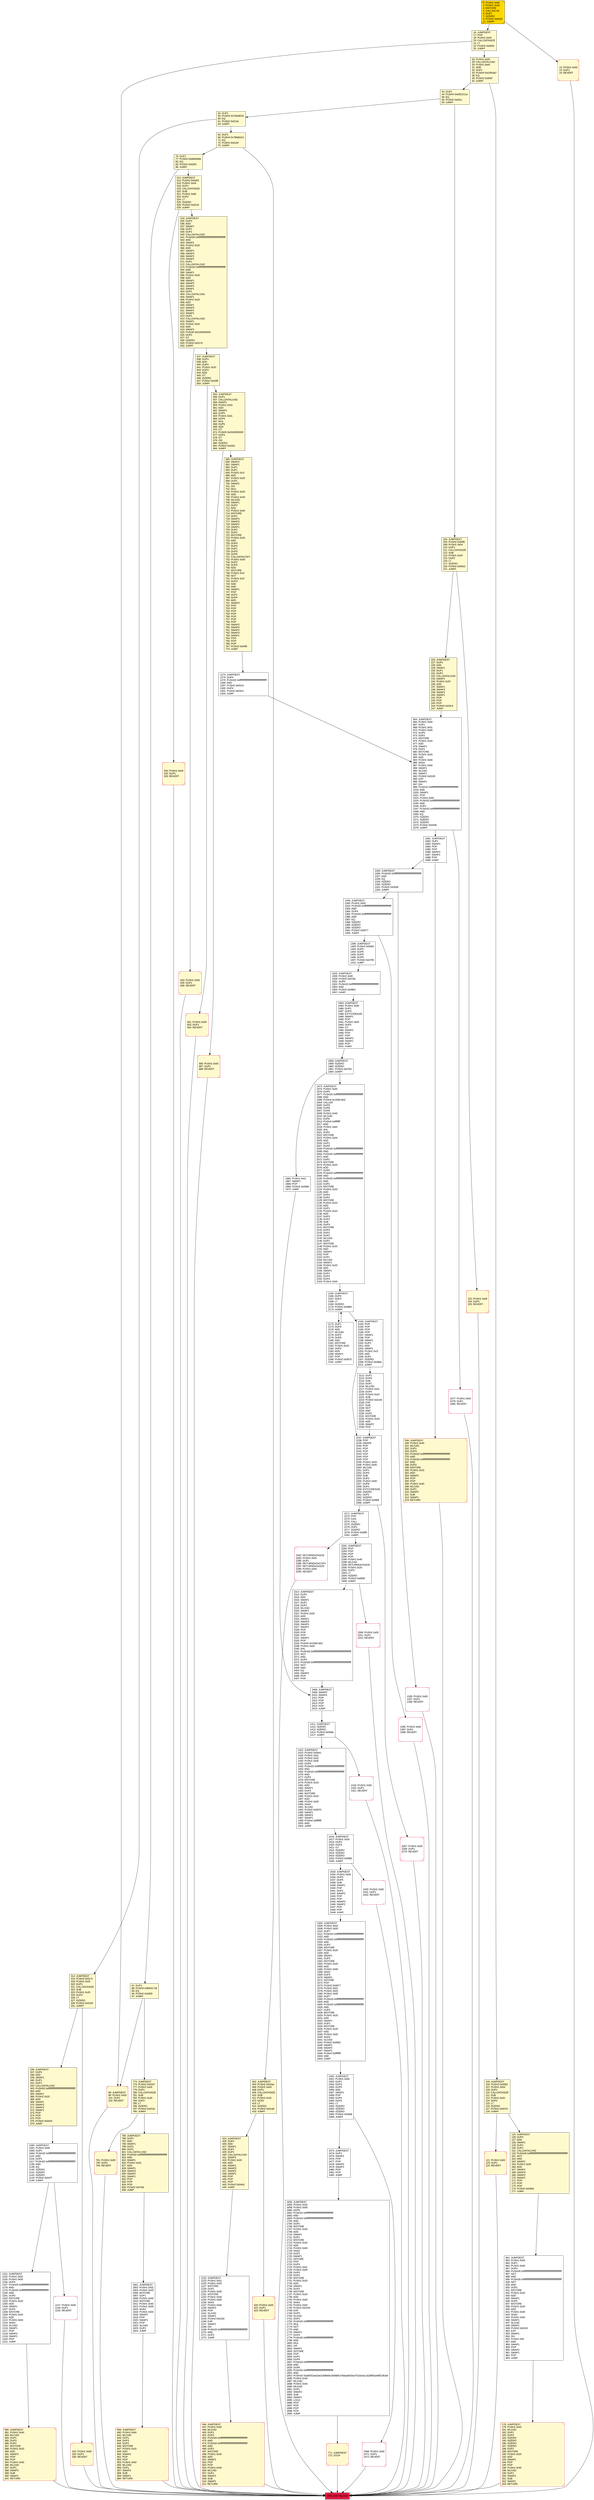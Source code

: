 digraph G {
bgcolor=transparent rankdir=UD;
node [shape=box style=filled color=black fillcolor=white fontname=arial fontcolor=black];
65 [label="65: DUP1\l66: PUSH4 0x796db312\l71: EQ\l72: PUSH2 0x0192\l75: JUMPI\l" fillcolor=lemonchiffon ];
1411 [label="1411: JUMPDEST\l1412: ISZERO\l1413: ISZERO\l1414: PUSH2 0x058e\l1417: JUMPI\l" ];
2469 [label="2469: PUSH1 0x00\l2471: DUP1\l2472: REVERT\l" shape=Msquare color=crimson ];
420 [label="420: PUSH1 0x00\l422: DUP1\l423: REVERT\l" fillcolor=lemonchiffon shape=Msquare color=crimson ];
2483 [label="2483: JUMPDEST\l2484: PUSH1 0x00\l2486: DUP1\l2487: DUP3\l2488: EXTCODESIZE\l2489: SWAP1\l2490: POP\l2491: PUSH1 0x00\l2493: DUP2\l2494: GT\l2495: SWAP2\l2496: POP\l2497: POP\l2498: SWAP2\l2499: SWAP1\l2500: POP\l2501: JUMP\l" ];
1973 [label="1973: JUMPDEST\l1974: PUSH1 0x00\l1976: DUP5\l1977: PUSH20 0xffffffffffffffffffffffffffffffffffffffff\l1998: AND\l1999: PUSH4 0x150b7a02\l2004: CALLER\l2005: DUP9\l2006: DUP8\l2007: DUP8\l2008: PUSH1 0x40\l2010: MLOAD\l2011: DUP6\l2012: PUSH4 0xffffffff\l2017: AND\l2018: PUSH1 0xe0\l2020: SHL\l2021: DUP2\l2022: MSTORE\l2023: PUSH1 0x04\l2025: ADD\l2026: DUP1\l2027: DUP6\l2028: PUSH20 0xffffffffffffffffffffffffffffffffffffffff\l2049: AND\l2050: PUSH20 0xffffffffffffffffffffffffffffffffffffffff\l2071: AND\l2072: DUP2\l2073: MSTORE\l2074: PUSH1 0x20\l2076: ADD\l2077: DUP5\l2078: PUSH20 0xffffffffffffffffffffffffffffffffffffffff\l2099: AND\l2100: PUSH20 0xffffffffffffffffffffffffffffffffffffffff\l2121: AND\l2122: DUP2\l2123: MSTORE\l2124: PUSH1 0x20\l2126: ADD\l2127: DUP4\l2128: DUP2\l2129: MSTORE\l2130: PUSH1 0x20\l2132: ADD\l2133: DUP1\l2134: PUSH1 0x20\l2136: ADD\l2137: DUP3\l2138: DUP2\l2139: SUB\l2140: DUP3\l2141: MSTORE\l2142: DUP4\l2143: DUP2\l2144: DUP2\l2145: MLOAD\l2146: DUP2\l2147: MSTORE\l2148: PUSH1 0x20\l2150: ADD\l2151: SWAP2\l2152: POP\l2153: DUP1\l2154: MLOAD\l2155: SWAP1\l2156: PUSH1 0x20\l2158: ADD\l2159: SWAP1\l2160: DUP1\l2161: DUP4\l2162: DUP4\l2163: PUSH1 0x00\l" ];
2271 [label="2271: JUMPDEST\l2272: POP\l2273: GAS\l2274: CALL\l2275: ISZERO\l2276: DUP1\l2277: ISZERO\l2278: PUSH2 0x08f3\l2281: JUMPI\l" ];
2313 [label="2313: JUMPDEST\l2314: DUP2\l2315: ADD\l2316: SWAP1\l2317: DUP1\l2318: DUP1\l2319: MLOAD\l2320: SWAP1\l2321: PUSH1 0x20\l2323: ADD\l2324: SWAP1\l2325: SWAP3\l2326: SWAP2\l2327: SWAP1\l2328: POP\l2329: POP\l2330: POP\l2331: SWAP1\l2332: POP\l2333: PUSH4 0x150b7a02\l2338: PUSH1 0xe0\l2340: SHL\l2341: PUSH28 0xffffffffffffffffffffffffffffffffffffffffffffffffffffffff\l2370: NOT\l2371: AND\l2372: DUP2\l2373: PUSH28 0xffffffffffffffffffffffffffffffffffffffffffffffffffffffff\l2402: NOT\l2403: AND\l2404: EQ\l2405: SWAP2\l2406: POP\l2407: POP\l" ];
795 [label="795: JUMPDEST\l796: DUP2\l797: ADD\l798: SWAP1\l799: DUP1\l800: DUP1\l801: CALLDATALOAD\l802: PUSH20 0xffffffffffffffffffffffffffffffffffffffff\l823: AND\l824: SWAP1\l825: PUSH1 0x20\l827: ADD\l828: SWAP1\l829: SWAP3\l830: SWAP2\l831: SWAP1\l832: POP\l833: POP\l834: POP\l835: PUSH2 0x076d\l838: JUMP\l" fillcolor=lemonchiffon ];
1399 [label="1399: JUMPDEST\l1400: PUSH2 0x0583\l1403: DUP5\l1404: DUP5\l1405: DUP5\l1406: DUP5\l1407: PUSH2 0x0785\l1410: JUMP\l" ];
2237 [label="2237: JUMPDEST\l2238: POP\l2239: SWAP6\l2240: POP\l2241: POP\l2242: POP\l2243: POP\l2244: POP\l2245: POP\l2246: PUSH1 0x20\l2248: PUSH1 0x40\l2250: MLOAD\l2251: DUP1\l2252: DUP4\l2253: SUB\l2254: DUP2\l2255: PUSH1 0x00\l2257: DUP8\l2258: DUP1\l2259: EXTCODESIZE\l2260: ISZERO\l2261: DUP1\l2262: ISZERO\l2263: PUSH2 0x08df\l2266: JUMPI\l" ];
685 [label="685: PUSH1 0x00\l687: DUP1\l688: REVERT\l" fillcolor=lemonchiffon shape=Msquare color=crimson ];
125 [label="125: JUMPDEST\l126: DUP2\l127: ADD\l128: SWAP1\l129: DUP1\l130: DUP1\l131: CALLDATALOAD\l132: PUSH28 0xffffffffffffffffffffffffffffffffffffffffffffffffffffffff\l161: NOT\l162: AND\l163: SWAP1\l164: PUSH1 0x20\l166: ADD\l167: SWAP1\l168: SWAP3\l169: SWAP2\l170: SWAP1\l171: POP\l172: POP\l173: POP\l174: PUSH2 0x035d\l177: JUMP\l" fillcolor=lemonchiffon ];
178 [label="178: JUMPDEST\l179: PUSH1 0x40\l181: MLOAD\l182: DUP1\l183: DUP3\l184: ISZERO\l185: ISZERO\l186: ISZERO\l187: ISZERO\l188: DUP2\l189: MSTORE\l190: PUSH1 0x20\l192: ADD\l193: SWAP2\l194: POP\l195: POP\l196: PUSH1 0x40\l198: MLOAD\l199: DUP1\l200: SWAP2\l201: SUB\l202: SWAP1\l203: RETURN\l" fillcolor=lemonchiffon shape=Msquare color=crimson ];
54 [label="54: DUP1\l55: PUSH4 0x70a08231\l60: EQ\l61: PUSH2 0x013a\l64: JUMPI\l" fillcolor=lemonchiffon ];
1339 [label="1339: JUMPDEST\l1340: PUSH1 0x00\l1342: PUSH20 0xffffffffffffffffffffffffffffffffffffffff\l1363: AND\l1364: DUP4\l1365: PUSH20 0xffffffffffffffffffffffffffffffffffffffff\l1386: AND\l1387: EQ\l1388: ISZERO\l1389: ISZERO\l1390: ISZERO\l1391: PUSH2 0x0577\l1394: JUMPI\l" ];
1077 [label="1077: PUSH1 0x00\l1079: DUP1\l1080: REVERT\l" shape=Msquare color=crimson ];
1335 [label="1335: PUSH1 0x00\l1337: DUP1\l1338: REVERT\l" shape=Msquare color=crimson ];
771 [label="771: JUMPDEST\l772: STOP\l" fillcolor=lemonchiffon shape=Msquare color=crimson ];
0 [label="0: PUSH1 0x80\l2: PUSH1 0x40\l4: MSTORE\l5: CALLVALUE\l6: DUP1\l7: ISZERO\l8: PUSH2 0x0010\l11: JUMPI\l" fillcolor=lemonchiffon shape=Msquare fillcolor=gold ];
861 [label="861: JUMPDEST\l862: PUSH1 0x00\l864: DUP1\l865: PUSH1 0x00\l867: DUP4\l868: PUSH28 0xffffffffffffffffffffffffffffffffffffffffffffffffffffffff\l897: NOT\l898: AND\l899: PUSH28 0xffffffffffffffffffffffffffffffffffffffffffffffffffffffff\l928: NOT\l929: AND\l930: DUP2\l931: MSTORE\l932: PUSH1 0x20\l934: ADD\l935: SWAP1\l936: DUP2\l937: MSTORE\l938: PUSH1 0x20\l940: ADD\l941: PUSH1 0x00\l943: SHA3\l944: PUSH1 0x00\l946: SWAP1\l947: SLOAD\l948: SWAP1\l949: PUSH2 0x0100\l952: EXP\l953: SWAP1\l954: DIV\l955: PUSH1 0xff\l957: AND\l958: SWAP1\l959: POP\l960: SWAP2\l961: SWAP1\l962: POP\l963: JUMP\l" ];
424 [label="424: JUMPDEST\l425: DUP2\l426: ADD\l427: SWAP1\l428: DUP1\l429: DUP1\l430: CALLDATALOAD\l431: SWAP1\l432: PUSH1 0x20\l434: ADD\l435: SWAP1\l436: SWAP3\l437: SWAP2\l438: SWAP1\l439: POP\l440: POP\l441: POP\l442: PUSH2 0x04c6\l445: JUMP\l" fillcolor=lemonchiffon ];
2309 [label="2309: PUSH1 0x00\l2311: DUP1\l2312: REVERT\l" shape=Msquare color=crimson ];
103 [label="103: JUMPDEST\l104: PUSH2 0x00b2\l107: PUSH1 0x04\l109: DUP1\l110: CALLDATASIZE\l111: SUB\l112: PUSH1 0x20\l114: DUP2\l115: LT\l116: ISZERO\l117: PUSH2 0x007d\l120: JUMPI\l" fillcolor=lemonchiffon ];
402 [label="402: JUMPDEST\l403: PUSH2 0x01be\l406: PUSH1 0x04\l408: DUP1\l409: CALLDATASIZE\l410: SUB\l411: PUSH1 0x20\l413: DUP2\l414: LT\l415: ISZERO\l416: PUSH2 0x01a8\l419: JUMPI\l" fillcolor=lemonchiffon ];
87 [label="87: DUP1\l88: PUSH4 0xf6631718\l93: EQ\l94: PUSH2 0x0305\l97: JUMPI\l" fillcolor=lemonchiffon ];
651 [label="651: PUSH1 0x00\l653: DUP1\l654: REVERT\l" fillcolor=lemonchiffon shape=Msquare color=crimson ];
248 [label="248: JUMPDEST\l249: PUSH1 0x40\l251: MLOAD\l252: DUP1\l253: DUP3\l254: PUSH20 0xffffffffffffffffffffffffffffffffffffffff\l275: AND\l276: PUSH20 0xffffffffffffffffffffffffffffffffffffffff\l297: AND\l298: DUP2\l299: MSTORE\l300: PUSH1 0x20\l302: ADD\l303: SWAP2\l304: POP\l305: POP\l306: PUSH1 0x40\l308: MLOAD\l309: DUP1\l310: SWAP2\l311: SUB\l312: SWAP1\l313: RETURN\l" fillcolor=lemonchiffon shape=Msquare color=crimson ];
1418 [label="1418: PUSH1 0x00\l1420: DUP1\l1421: REVERT\l" shape=Msquare color=crimson ];
12 [label="12: PUSH1 0x00\l14: DUP1\l15: REVERT\l" fillcolor=lemonchiffon shape=Msquare color=crimson ];
336 [label="336: JUMPDEST\l337: DUP2\l338: ADD\l339: SWAP1\l340: DUP1\l341: DUP1\l342: CALLDATALOAD\l343: PUSH20 0xffffffffffffffffffffffffffffffffffffffff\l364: AND\l365: SWAP1\l366: PUSH1 0x20\l368: ADD\l369: SWAP1\l370: SWAP3\l371: SWAP2\l372: SWAP1\l373: POP\l374: POP\l375: POP\l376: PUSH2 0x0442\l379: JUMP\l" fillcolor=lemonchiffon ];
1273 [label="1273: JUMPDEST\l1274: DUP4\l1275: PUSH20 0xffffffffffffffffffffffffffffffffffffffff\l1296: AND\l1297: PUSH2 0x0519\l1300: DUP4\l1301: PUSH2 0x03c4\l1304: JUMP\l" ];
2212 [label="2212: DUP1\l2213: DUP3\l2214: SUB\l2215: DUP1\l2216: MLOAD\l2217: PUSH1 0x01\l2219: DUP4\l2220: PUSH1 0x20\l2222: SUB\l2223: PUSH2 0x0100\l2226: EXP\l2227: SUB\l2228: NOT\l2229: AND\l2230: DUP2\l2231: MSTORE\l2232: PUSH1 0x20\l2234: ADD\l2235: SWAP2\l2236: POP\l" ];
1505 [label="1505: JUMPDEST\l1506: PUSH1 0x02\l1508: PUSH1 0x00\l1510: DUP7\l1511: PUSH20 0xffffffffffffffffffffffffffffffffffffffff\l1532: AND\l1533: PUSH20 0xffffffffffffffffffffffffffffffffffffffff\l1554: AND\l1555: DUP2\l1556: MSTORE\l1557: PUSH1 0x20\l1559: ADD\l1560: SWAP1\l1561: DUP2\l1562: MSTORE\l1563: PUSH1 0x20\l1565: ADD\l1566: PUSH1 0x00\l1568: SHA3\l1569: DUP2\l1570: SWAP1\l1571: SSTORE\l1572: POP\l1573: PUSH2 0x0677\l1576: PUSH1 0x01\l1578: PUSH1 0x02\l1580: PUSH1 0x00\l1582: DUP7\l1583: PUSH20 0xffffffffffffffffffffffffffffffffffffffff\l1604: AND\l1605: PUSH20 0xffffffffffffffffffffffffffffffffffffffff\l1626: AND\l1627: DUP2\l1628: MSTORE\l1629: PUSH1 0x20\l1631: ADD\l1632: SWAP1\l1633: DUP2\l1634: MSTORE\l1635: PUSH1 0x20\l1637: ADD\l1638: PUSH1 0x00\l1640: SHA3\l1641: SLOAD\l1642: PUSH2 0x0992\l1645: SWAP1\l1646: SWAP2\l1647: SWAP1\l1648: PUSH4 0xffffffff\l1653: AND\l1654: JUMP\l" ];
16 [label="16: JUMPDEST\l17: POP\l18: PUSH1 0x04\l20: CALLDATASIZE\l21: LT\l22: PUSH2 0x0062\l25: JUMPI\l" fillcolor=lemonchiffon ];
773 [label="773: JUMPDEST\l774: PUSH2 0x0347\l777: PUSH1 0x04\l779: DUP1\l780: CALLDATASIZE\l781: SUB\l782: PUSH1 0x20\l784: DUP2\l785: LT\l786: ISZERO\l787: PUSH2 0x031b\l790: JUMPI\l" fillcolor=lemonchiffon ];
1222 [label="1222: JUMPDEST\l1223: PUSH1 0x01\l1225: PUSH1 0x20\l1227: MSTORE\l1228: DUP1\l1229: PUSH1 0x00\l1231: MSTORE\l1232: PUSH1 0x40\l1234: PUSH1 0x00\l1236: SHA3\l1237: PUSH1 0x00\l1239: SWAP2\l1240: POP\l1241: SLOAD\l1242: SWAP1\l1243: PUSH2 0x0100\l1246: EXP\l1247: SWAP1\l1248: DIV\l1249: PUSH20 0xffffffffffffffffffffffffffffffffffffffff\l1270: AND\l1271: DUP2\l1272: JUMP\l" ];
1901 [label="1901: JUMPDEST\l1902: PUSH1 0x02\l1904: PUSH1 0x20\l1906: MSTORE\l1907: DUP1\l1908: PUSH1 0x00\l1910: MSTORE\l1911: PUSH1 0x40\l1913: PUSH1 0x00\l1915: SHA3\l1916: PUSH1 0x00\l1918: SWAP2\l1919: POP\l1920: SWAP1\l1921: POP\l1922: SLOAD\l1923: DUP2\l1924: JUMP\l" ];
530 [label="530: PUSH1 0x00\l532: DUP1\l533: REVERT\l" fillcolor=lemonchiffon shape=Msquare color=crimson ];
655 [label="655: JUMPDEST\l656: DUP1\l657: CALLDATALOAD\l658: SWAP1\l659: PUSH1 0x20\l661: ADD\l662: SWAP2\l663: DUP5\l664: PUSH1 0x01\l666: DUP4\l667: MUL\l668: DUP5\l669: ADD\l670: GT\l671: PUSH5 0x0100000000\l677: DUP4\l678: GT\l679: OR\l680: ISZERO\l681: PUSH2 0x02b1\l684: JUMPI\l" fillcolor=lemonchiffon ];
2174 [label="2174: DUP1\l2175: DUP3\l2176: ADD\l2177: MLOAD\l2178: DUP2\l2179: DUP5\l2180: ADD\l2181: MSTORE\l2182: PUSH1 0x20\l2184: DUP2\l2185: ADD\l2186: SWAP1\l2187: POP\l2188: PUSH2 0x0875\l2191: JUMP\l" ];
791 [label="791: PUSH1 0x00\l793: DUP1\l794: REVERT\l" fillcolor=lemonchiffon shape=Msquare color=crimson ];
964 [label="964: JUMPDEST\l965: PUSH1 0x00\l967: DUP1\l968: PUSH1 0x01\l970: PUSH1 0x00\l972: DUP5\l973: DUP2\l974: MSTORE\l975: PUSH1 0x20\l977: ADD\l978: SWAP1\l979: DUP2\l980: MSTORE\l981: PUSH1 0x20\l983: ADD\l984: PUSH1 0x00\l986: SHA3\l987: PUSH1 0x00\l989: SWAP1\l990: SLOAD\l991: SWAP1\l992: PUSH2 0x0100\l995: EXP\l996: SWAP1\l997: DIV\l998: PUSH20 0xffffffffffffffffffffffffffffffffffffffff\l1019: AND\l1020: SWAP1\l1021: POP\l1022: PUSH1 0x00\l1024: PUSH20 0xffffffffffffffffffffffffffffffffffffffff\l1045: AND\l1046: DUP2\l1047: PUSH20 0xffffffffffffffffffffffffffffffffffffffff\l1068: AND\l1069: EQ\l1070: ISZERO\l1071: ISZERO\l1072: ISZERO\l1073: PUSH2 0x0439\l1076: JUMPI\l" ];
1422 [label="1422: JUMPDEST\l1423: PUSH2 0x05e1\l1426: PUSH1 0x01\l1428: PUSH1 0x02\l1430: PUSH1 0x00\l1432: DUP8\l1433: PUSH20 0xffffffffffffffffffffffffffffffffffffffff\l1454: AND\l1455: PUSH20 0xffffffffffffffffffffffffffffffffffffffff\l1476: AND\l1477: DUP2\l1478: MSTORE\l1479: PUSH1 0x20\l1481: ADD\l1482: SWAP1\l1483: DUP2\l1484: MSTORE\l1485: PUSH1 0x20\l1487: ADD\l1488: PUSH1 0x00\l1490: SHA3\l1491: SLOAD\l1492: PUSH2 0x0970\l1495: SWAP1\l1496: SWAP2\l1497: SWAP1\l1498: PUSH4 0xffffffff\l1503: AND\l1504: JUMP\l" ];
512 [label="512: JUMPDEST\l513: PUSH2 0x0303\l516: PUSH1 0x04\l518: DUP1\l519: CALLDATASIZE\l520: SUB\l521: PUSH1 0x80\l523: DUP2\l524: LT\l525: ISZERO\l526: PUSH2 0x0216\l529: JUMPI\l" fillcolor=lemonchiffon ];
534 [label="534: JUMPDEST\l535: DUP2\l536: ADD\l537: SWAP1\l538: DUP1\l539: DUP1\l540: CALLDATALOAD\l541: PUSH20 0xffffffffffffffffffffffffffffffffffffffff\l562: AND\l563: SWAP1\l564: PUSH1 0x20\l566: ADD\l567: SWAP1\l568: SWAP3\l569: SWAP2\l570: SWAP1\l571: DUP1\l572: CALLDATALOAD\l573: PUSH20 0xffffffffffffffffffffffffffffffffffffffff\l594: AND\l595: SWAP1\l596: PUSH1 0x20\l598: ADD\l599: SWAP1\l600: SWAP3\l601: SWAP2\l602: SWAP1\l603: DUP1\l604: CALLDATALOAD\l605: SWAP1\l606: PUSH1 0x20\l608: ADD\l609: SWAP1\l610: SWAP3\l611: SWAP2\l612: SWAP1\l613: DUP1\l614: CALLDATALOAD\l615: SWAP1\l616: PUSH1 0x20\l618: ADD\l619: SWAP1\l620: PUSH5 0x0100000000\l626: DUP2\l627: GT\l628: ISZERO\l629: PUSH2 0x027d\l632: JUMPI\l" fillcolor=lemonchiffon ];
1305 [label="1305: JUMPDEST\l1306: PUSH20 0xffffffffffffffffffffffffffffffffffffffff\l1327: AND\l1328: EQ\l1329: ISZERO\l1330: ISZERO\l1331: PUSH2 0x053b\l1334: JUMPI\l" ];
637 [label="637: JUMPDEST\l638: DUP3\l639: ADD\l640: DUP4\l641: PUSH1 0x20\l643: DUP3\l644: ADD\l645: GT\l646: ISZERO\l647: PUSH2 0x028f\l650: JUMPI\l" fillcolor=lemonchiffon ];
2165 [label="2165: JUMPDEST\l2166: DUP4\l2167: DUP2\l2168: LT\l2169: ISZERO\l2170: PUSH2 0x0890\l2173: JUMPI\l" ];
226 [label="226: JUMPDEST\l227: DUP2\l228: ADD\l229: SWAP1\l230: DUP1\l231: DUP1\l232: CALLDATALOAD\l233: SWAP1\l234: PUSH1 0x20\l236: ADD\l237: SWAP1\l238: SWAP3\l239: SWAP2\l240: SWAP1\l241: POP\l242: POP\l243: POP\l244: PUSH2 0x03c4\l247: JUMP\l" fillcolor=lemonchiffon ];
2473 [label="2473: JUMPDEST\l2474: DUP1\l2475: SWAP2\l2476: POP\l2477: POP\l2478: SWAP3\l2479: SWAP2\l2480: POP\l2481: POP\l2482: JUMP\l" ];
2502 [label="2502: EXIT BLOCK\l" fillcolor=crimson ];
1655 [label="1655: JUMPDEST\l1656: PUSH1 0x02\l1658: PUSH1 0x00\l1660: DUP6\l1661: PUSH20 0xffffffffffffffffffffffffffffffffffffffff\l1682: AND\l1683: PUSH20 0xffffffffffffffffffffffffffffffffffffffff\l1704: AND\l1705: DUP2\l1706: MSTORE\l1707: PUSH1 0x20\l1709: ADD\l1710: SWAP1\l1711: DUP2\l1712: MSTORE\l1713: PUSH1 0x20\l1715: ADD\l1716: PUSH1 0x00\l1718: SHA3\l1719: DUP2\l1720: SWAP1\l1721: SSTORE\l1722: POP\l1723: DUP3\l1724: PUSH1 0x01\l1726: PUSH1 0x00\l1728: DUP5\l1729: DUP2\l1730: MSTORE\l1731: PUSH1 0x20\l1733: ADD\l1734: SWAP1\l1735: DUP2\l1736: MSTORE\l1737: PUSH1 0x20\l1739: ADD\l1740: PUSH1 0x00\l1742: SHA3\l1743: PUSH1 0x00\l1745: PUSH2 0x0100\l1748: EXP\l1749: DUP2\l1750: SLOAD\l1751: DUP2\l1752: PUSH20 0xffffffffffffffffffffffffffffffffffffffff\l1773: MUL\l1774: NOT\l1775: AND\l1776: SWAP1\l1777: DUP4\l1778: PUSH20 0xffffffffffffffffffffffffffffffffffffffff\l1799: AND\l1800: MUL\l1801: OR\l1802: SWAP1\l1803: SSTORE\l1804: POP\l1805: DUP2\l1806: DUP4\l1807: PUSH20 0xffffffffffffffffffffffffffffffffffffffff\l1828: AND\l1829: DUP6\l1830: PUSH20 0xffffffffffffffffffffffffffffffffffffffff\l1851: AND\l1852: PUSH32 0xddf252ad1be2c89b69c2b068fc378daa952ba7f163c4a11628f55a4df523b3ef\l1885: PUSH1 0x40\l1887: MLOAD\l1888: PUSH1 0x40\l1890: MLOAD\l1891: DUP1\l1892: SWAP2\l1893: SUB\l1894: SWAP1\l1895: LOG4\l1896: POP\l1897: POP\l1898: POP\l1899: POP\l1900: JUMP\l" ];
204 [label="204: JUMPDEST\l205: PUSH2 0x00f8\l208: PUSH1 0x04\l210: DUP1\l211: CALLDATASIZE\l212: SUB\l213: PUSH1 0x20\l215: DUP2\l216: LT\l217: ISZERO\l218: PUSH2 0x00e2\l221: JUMPI\l" fillcolor=lemonchiffon ];
380 [label="380: JUMPDEST\l381: PUSH1 0x40\l383: MLOAD\l384: DUP1\l385: DUP3\l386: DUP2\l387: MSTORE\l388: PUSH1 0x20\l390: ADD\l391: SWAP2\l392: POP\l393: POP\l394: PUSH1 0x40\l396: MLOAD\l397: DUP1\l398: SWAP2\l399: SUB\l400: SWAP1\l401: RETURN\l" fillcolor=lemonchiffon shape=Msquare color=crimson ];
1925 [label="1925: JUMPDEST\l1926: PUSH1 0x00\l1928: PUSH2 0x07a6\l1931: DUP5\l1932: PUSH20 0xffffffffffffffffffffffffffffffffffffffff\l1953: AND\l1954: PUSH2 0x09b3\l1957: JUMP\l" ];
2450 [label="2450: JUMPDEST\l2451: PUSH1 0x00\l2453: DUP1\l2454: DUP3\l2455: DUP5\l2456: ADD\l2457: SWAP1\l2458: POP\l2459: DUP4\l2460: DUP2\l2461: LT\l2462: ISZERO\l2463: ISZERO\l2464: ISZERO\l2465: PUSH2 0x09a9\l2468: JUMPI\l" ];
2291 [label="2291: JUMPDEST\l2292: POP\l2293: POP\l2294: POP\l2295: POP\l2296: PUSH1 0x40\l2298: MLOAD\l2299: RETURNDATASIZE\l2300: PUSH1 0x20\l2302: DUP2\l2303: LT\l2304: ISZERO\l2305: PUSH2 0x0909\l2308: JUMPI\l" ];
2433 [label="2433: JUMPDEST\l2434: PUSH1 0x00\l2436: DUP3\l2437: DUP5\l2438: SUB\l2439: SWAP1\l2440: POP\l2441: DUP1\l2442: SWAP2\l2443: POP\l2444: POP\l2445: SWAP3\l2446: SWAP2\l2447: POP\l2448: POP\l2449: JUMP\l" ];
1395 [label="1395: PUSH1 0x00\l1397: DUP1\l1398: REVERT\l" shape=Msquare color=crimson ];
2192 [label="2192: JUMPDEST\l2193: POP\l2194: POP\l2195: POP\l2196: POP\l2197: SWAP1\l2198: POP\l2199: SWAP1\l2200: DUP2\l2201: ADD\l2202: SWAP1\l2203: PUSH1 0x1f\l2205: AND\l2206: DUP1\l2207: ISZERO\l2208: PUSH2 0x08bd\l2211: JUMPI\l" ];
121 [label="121: PUSH1 0x00\l123: DUP1\l124: REVERT\l" fillcolor=lemonchiffon shape=Msquare color=crimson ];
633 [label="633: PUSH1 0x00\l635: DUP1\l636: REVERT\l" fillcolor=lemonchiffon shape=Msquare color=crimson ];
1147 [label="1147: PUSH1 0x00\l1149: DUP1\l1150: REVERT\l" shape=Msquare color=crimson ];
2429 [label="2429: PUSH1 0x00\l2431: DUP1\l2432: REVERT\l" shape=Msquare color=crimson ];
689 [label="689: JUMPDEST\l690: SWAP2\l691: SWAP1\l692: DUP1\l693: DUP1\l694: PUSH1 0x1f\l696: ADD\l697: PUSH1 0x20\l699: DUP1\l700: SWAP2\l701: DIV\l702: MUL\l703: PUSH1 0x20\l705: ADD\l706: PUSH1 0x40\l708: MLOAD\l709: SWAP1\l710: DUP2\l711: ADD\l712: PUSH1 0x40\l714: MSTORE\l715: DUP1\l716: SWAP4\l717: SWAP3\l718: SWAP2\l719: SWAP1\l720: DUP2\l721: DUP2\l722: MSTORE\l723: PUSH1 0x20\l725: ADD\l726: DUP4\l727: DUP4\l728: DUP1\l729: DUP3\l730: DUP5\l731: CALLDATACOPY\l732: PUSH1 0x00\l734: DUP2\l735: DUP5\l736: ADD\l737: MSTORE\l738: PUSH1 0x1f\l740: NOT\l741: PUSH1 0x1f\l743: DUP3\l744: ADD\l745: AND\l746: SWAP1\l747: POP\l748: DUP1\l749: DUP4\l750: ADD\l751: SWAP3\l752: POP\l753: POP\l754: POP\l755: POP\l756: POP\l757: POP\l758: POP\l759: SWAP2\l760: SWAP3\l761: SWAP2\l762: SWAP3\l763: SWAP1\l764: POP\l765: POP\l766: POP\l767: PUSH2 0x04f9\l770: JUMP\l" fillcolor=lemonchiffon ];
1090 [label="1090: JUMPDEST\l1091: PUSH1 0x00\l1093: DUP1\l1094: PUSH20 0xffffffffffffffffffffffffffffffffffffffff\l1115: AND\l1116: DUP3\l1117: PUSH20 0xffffffffffffffffffffffffffffffffffffffff\l1138: AND\l1139: EQ\l1140: ISZERO\l1141: ISZERO\l1142: ISZERO\l1143: PUSH2 0x047f\l1146: JUMPI\l" ];
1081 [label="1081: JUMPDEST\l1082: DUP1\l1083: SWAP2\l1084: POP\l1085: POP\l1086: SWAP2\l1087: SWAP1\l1088: POP\l1089: JUMP\l" ];
98 [label="98: JUMPDEST\l99: PUSH1 0x00\l101: DUP1\l102: REVERT\l" fillcolor=lemonchiffon shape=Msquare color=crimson ];
76 [label="76: DUP1\l77: PUSH4 0xb88d4fde\l82: EQ\l83: PUSH2 0x0200\l86: JUMPI\l" fillcolor=lemonchiffon ];
2408 [label="2408: JUMPDEST\l2409: SWAP5\l2410: SWAP4\l2411: POP\l2412: POP\l2413: POP\l2414: POP\l2415: JUMP\l" ];
314 [label="314: JUMPDEST\l315: PUSH2 0x017c\l318: PUSH1 0x04\l320: DUP1\l321: CALLDATASIZE\l322: SUB\l323: PUSH1 0x20\l325: DUP2\l326: LT\l327: ISZERO\l328: PUSH2 0x0150\l331: JUMPI\l" fillcolor=lemonchiffon ];
332 [label="332: PUSH1 0x00\l334: DUP1\l335: REVERT\l" fillcolor=lemonchiffon shape=Msquare color=crimson ];
446 [label="446: JUMPDEST\l447: PUSH1 0x40\l449: MLOAD\l450: DUP1\l451: DUP3\l452: PUSH20 0xffffffffffffffffffffffffffffffffffffffff\l473: AND\l474: PUSH20 0xffffffffffffffffffffffffffffffffffffffff\l495: AND\l496: DUP2\l497: MSTORE\l498: PUSH1 0x20\l500: ADD\l501: SWAP2\l502: POP\l503: POP\l504: PUSH1 0x40\l506: MLOAD\l507: DUP1\l508: SWAP2\l509: SUB\l510: SWAP1\l511: RETURN\l" fillcolor=lemonchiffon shape=Msquare color=crimson ];
2282 [label="2282: RETURNDATASIZE\l2283: PUSH1 0x00\l2285: DUP1\l2286: RETURNDATACOPY\l2287: RETURNDATASIZE\l2288: PUSH1 0x00\l2290: REVERT\l" shape=Msquare color=crimson ];
839 [label="839: JUMPDEST\l840: PUSH1 0x40\l842: MLOAD\l843: DUP1\l844: DUP3\l845: DUP2\l846: MSTORE\l847: PUSH1 0x20\l849: ADD\l850: SWAP2\l851: POP\l852: POP\l853: PUSH1 0x40\l855: MLOAD\l856: DUP1\l857: SWAP2\l858: SUB\l859: SWAP1\l860: RETURN\l" fillcolor=lemonchiffon shape=Msquare color=crimson ];
1151 [label="1151: JUMPDEST\l1152: PUSH1 0x02\l1154: PUSH1 0x00\l1156: DUP4\l1157: PUSH20 0xffffffffffffffffffffffffffffffffffffffff\l1178: AND\l1179: PUSH20 0xffffffffffffffffffffffffffffffffffffffff\l1200: AND\l1201: DUP2\l1202: MSTORE\l1203: PUSH1 0x20\l1205: ADD\l1206: SWAP1\l1207: DUP2\l1208: MSTORE\l1209: PUSH1 0x20\l1211: ADD\l1212: PUSH1 0x00\l1214: SHA3\l1215: SLOAD\l1216: SWAP1\l1217: POP\l1218: SWAP2\l1219: SWAP1\l1220: POP\l1221: JUMP\l" ];
1965 [label="1965: PUSH1 0x01\l1967: SWAP1\l1968: POP\l1969: PUSH2 0x0968\l1972: JUMP\l" ];
43 [label="43: DUP1\l44: PUSH4 0x6352211e\l49: EQ\l50: PUSH2 0x00cc\l53: JUMPI\l" fillcolor=lemonchiffon ];
26 [label="26: PUSH1 0x00\l28: CALLDATALOAD\l29: PUSH1 0xe0\l31: SHR\l32: DUP1\l33: PUSH4 0x01ffc9a7\l38: EQ\l39: PUSH2 0x0067\l42: JUMPI\l" fillcolor=lemonchiffon ];
2267 [label="2267: PUSH1 0x00\l2269: DUP1\l2270: REVERT\l" shape=Msquare color=crimson ];
2416 [label="2416: JUMPDEST\l2417: PUSH1 0x00\l2419: DUP3\l2420: DUP3\l2421: GT\l2422: ISZERO\l2423: ISZERO\l2424: ISZERO\l2425: PUSH2 0x0981\l2428: JUMPI\l" ];
1958 [label="1958: JUMPDEST\l1959: ISZERO\l1960: ISZERO\l1961: PUSH2 0x07b5\l1964: JUMPI\l" ];
222 [label="222: PUSH1 0x00\l224: DUP1\l225: REVERT\l" fillcolor=lemonchiffon shape=Msquare color=crimson ];
26 -> 43;
380 -> 2502;
512 -> 530;
204 -> 226;
2473 -> 1655;
2237 -> 2271;
125 -> 861;
1965 -> 2408;
861 -> 178;
1395 -> 2502;
1090 -> 1151;
87 -> 773;
1273 -> 964;
2429 -> 2502;
1147 -> 2502;
121 -> 2502;
633 -> 2502;
402 -> 420;
964 -> 1077;
2212 -> 2237;
65 -> 402;
332 -> 2502;
446 -> 2502;
839 -> 2502;
795 -> 1901;
1411 -> 1422;
2282 -> 2502;
655 -> 685;
76 -> 87;
1901 -> 839;
1973 -> 2165;
178 -> 2502;
1399 -> 1925;
1081 -> 248;
87 -> 98;
1335 -> 2502;
771 -> 2502;
1305 -> 1339;
1077 -> 2502;
2450 -> 2469;
964 -> 1081;
1655 -> 771;
2192 -> 2237;
26 -> 103;
2433 -> 1505;
2309 -> 2502;
655 -> 689;
65 -> 76;
12 -> 2502;
637 -> 651;
2408 -> 1411;
248 -> 2502;
2313 -> 2408;
791 -> 2502;
226 -> 964;
637 -> 655;
530 -> 2502;
2271 -> 2282;
2192 -> 2212;
534 -> 637;
1958 -> 1973;
2483 -> 1958;
512 -> 534;
314 -> 332;
1958 -> 1965;
773 -> 791;
54 -> 65;
2165 -> 2192;
2450 -> 2473;
1339 -> 1399;
98 -> 2502;
2416 -> 2429;
1081 -> 1305;
0 -> 16;
103 -> 125;
1411 -> 1418;
2416 -> 2433;
424 -> 1222;
204 -> 222;
0 -> 12;
43 -> 204;
773 -> 795;
402 -> 424;
222 -> 2502;
1090 -> 1147;
1151 -> 380;
2267 -> 2502;
2469 -> 2502;
420 -> 2502;
1339 -> 1395;
314 -> 336;
685 -> 2502;
1422 -> 2416;
1925 -> 2483;
16 -> 26;
336 -> 1090;
76 -> 512;
16 -> 98;
1305 -> 1335;
2271 -> 2291;
2291 -> 2313;
1222 -> 446;
1505 -> 2450;
534 -> 633;
54 -> 314;
651 -> 2502;
1418 -> 2502;
689 -> 1273;
2237 -> 2267;
2291 -> 2309;
43 -> 54;
2165 -> 2174;
2174 -> 2165;
103 -> 121;
}